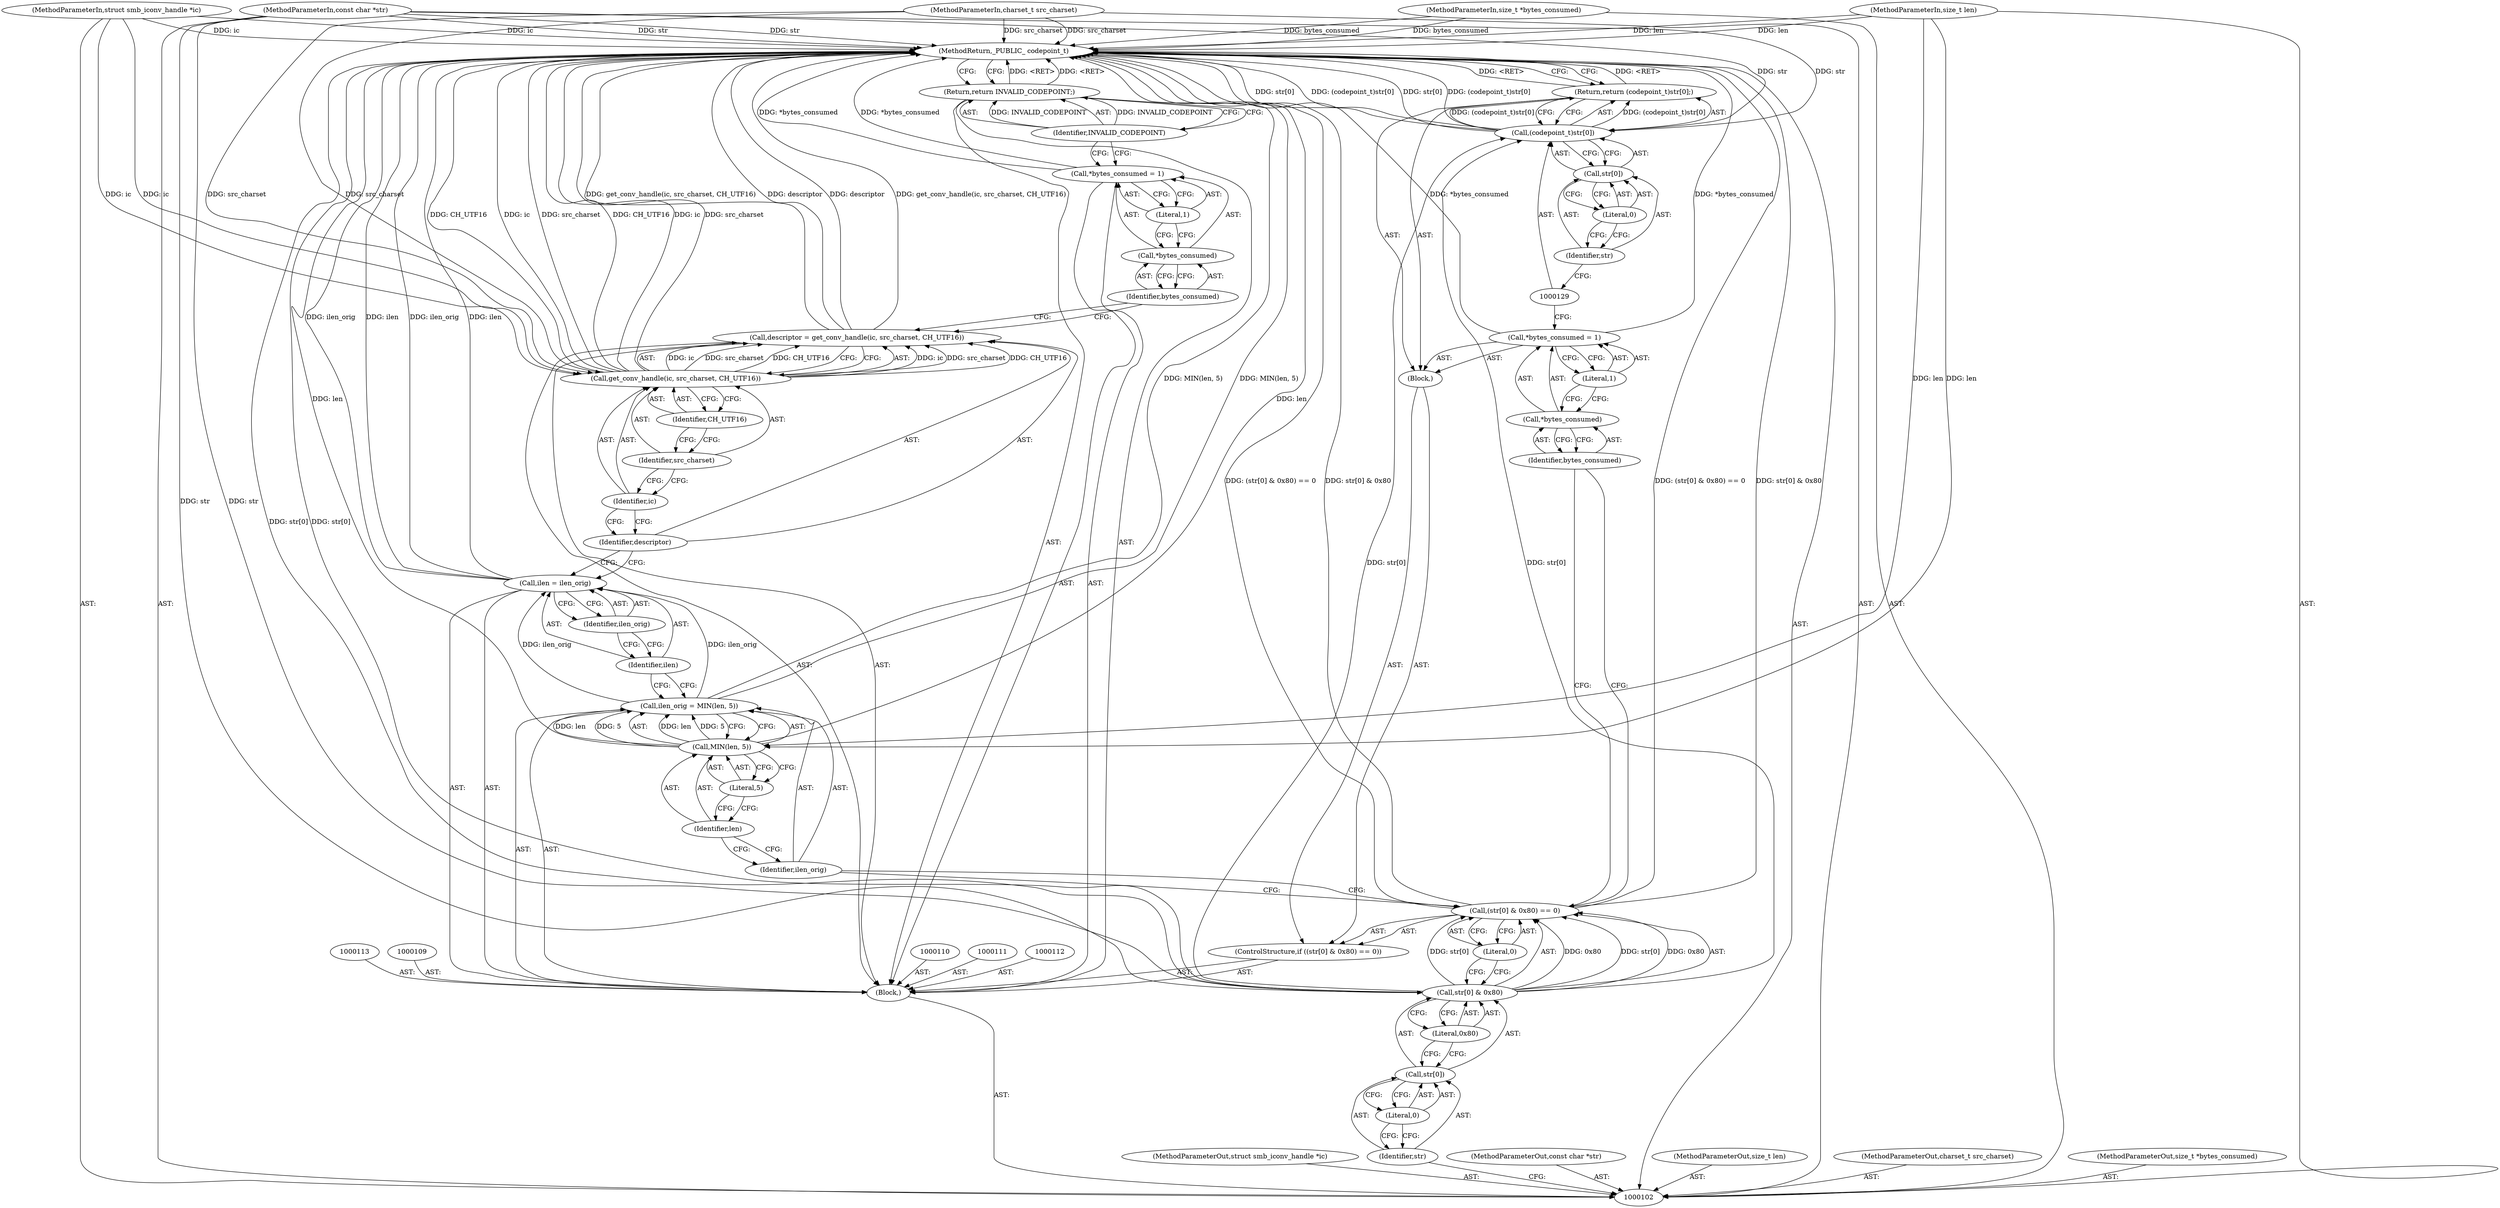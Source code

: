 digraph "0_samba_ba5dbda6d0174a59d221c45cca52ecd232820d48" {
"1000153" [label="(MethodReturn,_PUBLIC_ codepoint_t)"];
"1000114" [label="(ControlStructure,if ((str[0] & 0x80) == 0))"];
"1000119" [label="(Literal,0)"];
"1000120" [label="(Literal,0x80)"];
"1000121" [label="(Literal,0)"];
"1000122" [label="(Block,)"];
"1000115" [label="(Call,(str[0] & 0x80) == 0)"];
"1000116" [label="(Call,str[0] & 0x80)"];
"1000117" [label="(Call,str[0])"];
"1000118" [label="(Identifier,str)"];
"1000123" [label="(Call,*bytes_consumed = 1)"];
"1000124" [label="(Call,*bytes_consumed)"];
"1000126" [label="(Literal,1)"];
"1000125" [label="(Identifier,bytes_consumed)"];
"1000127" [label="(Return,return (codepoint_t)str[0];)"];
"1000130" [label="(Call,str[0])"];
"1000131" [label="(Identifier,str)"];
"1000132" [label="(Literal,0)"];
"1000128" [label="(Call,(codepoint_t)str[0])"];
"1000103" [label="(MethodParameterIn,struct smb_iconv_handle *ic)"];
"1000206" [label="(MethodParameterOut,struct smb_iconv_handle *ic)"];
"1000135" [label="(Call,MIN(len, 5))"];
"1000136" [label="(Identifier,len)"];
"1000137" [label="(Literal,5)"];
"1000133" [label="(Call,ilen_orig = MIN(len, 5))"];
"1000134" [label="(Identifier,ilen_orig)"];
"1000140" [label="(Identifier,ilen_orig)"];
"1000138" [label="(Call,ilen = ilen_orig)"];
"1000139" [label="(Identifier,ilen)"];
"1000143" [label="(Call,get_conv_handle(ic, src_charset, CH_UTF16))"];
"1000144" [label="(Identifier,ic)"];
"1000145" [label="(Identifier,src_charset)"];
"1000146" [label="(Identifier,CH_UTF16)"];
"1000141" [label="(Call,descriptor = get_conv_handle(ic, src_charset, CH_UTF16))"];
"1000142" [label="(Identifier,descriptor)"];
"1000147" [label="(Call,*bytes_consumed = 1)"];
"1000148" [label="(Call,*bytes_consumed)"];
"1000150" [label="(Literal,1)"];
"1000149" [label="(Identifier,bytes_consumed)"];
"1000151" [label="(Return,return INVALID_CODEPOINT;)"];
"1000152" [label="(Identifier,INVALID_CODEPOINT)"];
"1000104" [label="(MethodParameterIn,const char *str)"];
"1000207" [label="(MethodParameterOut,const char *str)"];
"1000105" [label="(MethodParameterIn,size_t len)"];
"1000208" [label="(MethodParameterOut,size_t len)"];
"1000106" [label="(MethodParameterIn,charset_t src_charset)"];
"1000209" [label="(MethodParameterOut,charset_t src_charset)"];
"1000107" [label="(MethodParameterIn,size_t *bytes_consumed)"];
"1000210" [label="(MethodParameterOut,size_t *bytes_consumed)"];
"1000108" [label="(Block,)"];
"1000153" -> "1000102"  [label="AST: "];
"1000153" -> "1000127"  [label="CFG: "];
"1000153" -> "1000151"  [label="CFG: "];
"1000127" -> "1000153"  [label="DDG: <RET>"];
"1000116" -> "1000153"  [label="DDG: str[0]"];
"1000128" -> "1000153"  [label="DDG: str[0]"];
"1000128" -> "1000153"  [label="DDG: (codepoint_t)str[0]"];
"1000141" -> "1000153"  [label="DDG: descriptor"];
"1000141" -> "1000153"  [label="DDG: get_conv_handle(ic, src_charset, CH_UTF16)"];
"1000107" -> "1000153"  [label="DDG: bytes_consumed"];
"1000104" -> "1000153"  [label="DDG: str"];
"1000105" -> "1000153"  [label="DDG: len"];
"1000138" -> "1000153"  [label="DDG: ilen_orig"];
"1000138" -> "1000153"  [label="DDG: ilen"];
"1000115" -> "1000153"  [label="DDG: (str[0] & 0x80) == 0"];
"1000115" -> "1000153"  [label="DDG: str[0] & 0x80"];
"1000147" -> "1000153"  [label="DDG: *bytes_consumed"];
"1000133" -> "1000153"  [label="DDG: MIN(len, 5)"];
"1000143" -> "1000153"  [label="DDG: CH_UTF16"];
"1000143" -> "1000153"  [label="DDG: ic"];
"1000143" -> "1000153"  [label="DDG: src_charset"];
"1000106" -> "1000153"  [label="DDG: src_charset"];
"1000123" -> "1000153"  [label="DDG: *bytes_consumed"];
"1000103" -> "1000153"  [label="DDG: ic"];
"1000135" -> "1000153"  [label="DDG: len"];
"1000151" -> "1000153"  [label="DDG: <RET>"];
"1000114" -> "1000108"  [label="AST: "];
"1000115" -> "1000114"  [label="AST: "];
"1000122" -> "1000114"  [label="AST: "];
"1000119" -> "1000117"  [label="AST: "];
"1000119" -> "1000118"  [label="CFG: "];
"1000117" -> "1000119"  [label="CFG: "];
"1000120" -> "1000116"  [label="AST: "];
"1000120" -> "1000117"  [label="CFG: "];
"1000116" -> "1000120"  [label="CFG: "];
"1000121" -> "1000115"  [label="AST: "];
"1000121" -> "1000116"  [label="CFG: "];
"1000115" -> "1000121"  [label="CFG: "];
"1000122" -> "1000114"  [label="AST: "];
"1000123" -> "1000122"  [label="AST: "];
"1000127" -> "1000122"  [label="AST: "];
"1000115" -> "1000114"  [label="AST: "];
"1000115" -> "1000121"  [label="CFG: "];
"1000116" -> "1000115"  [label="AST: "];
"1000121" -> "1000115"  [label="AST: "];
"1000125" -> "1000115"  [label="CFG: "];
"1000134" -> "1000115"  [label="CFG: "];
"1000115" -> "1000153"  [label="DDG: (str[0] & 0x80) == 0"];
"1000115" -> "1000153"  [label="DDG: str[0] & 0x80"];
"1000116" -> "1000115"  [label="DDG: str[0]"];
"1000116" -> "1000115"  [label="DDG: 0x80"];
"1000116" -> "1000115"  [label="AST: "];
"1000116" -> "1000120"  [label="CFG: "];
"1000117" -> "1000116"  [label="AST: "];
"1000120" -> "1000116"  [label="AST: "];
"1000121" -> "1000116"  [label="CFG: "];
"1000116" -> "1000153"  [label="DDG: str[0]"];
"1000116" -> "1000115"  [label="DDG: str[0]"];
"1000116" -> "1000115"  [label="DDG: 0x80"];
"1000104" -> "1000116"  [label="DDG: str"];
"1000116" -> "1000128"  [label="DDG: str[0]"];
"1000117" -> "1000116"  [label="AST: "];
"1000117" -> "1000119"  [label="CFG: "];
"1000118" -> "1000117"  [label="AST: "];
"1000119" -> "1000117"  [label="AST: "];
"1000120" -> "1000117"  [label="CFG: "];
"1000118" -> "1000117"  [label="AST: "];
"1000118" -> "1000102"  [label="CFG: "];
"1000119" -> "1000118"  [label="CFG: "];
"1000123" -> "1000122"  [label="AST: "];
"1000123" -> "1000126"  [label="CFG: "];
"1000124" -> "1000123"  [label="AST: "];
"1000126" -> "1000123"  [label="AST: "];
"1000129" -> "1000123"  [label="CFG: "];
"1000123" -> "1000153"  [label="DDG: *bytes_consumed"];
"1000124" -> "1000123"  [label="AST: "];
"1000124" -> "1000125"  [label="CFG: "];
"1000125" -> "1000124"  [label="AST: "];
"1000126" -> "1000124"  [label="CFG: "];
"1000126" -> "1000123"  [label="AST: "];
"1000126" -> "1000124"  [label="CFG: "];
"1000123" -> "1000126"  [label="CFG: "];
"1000125" -> "1000124"  [label="AST: "];
"1000125" -> "1000115"  [label="CFG: "];
"1000124" -> "1000125"  [label="CFG: "];
"1000127" -> "1000122"  [label="AST: "];
"1000127" -> "1000128"  [label="CFG: "];
"1000128" -> "1000127"  [label="AST: "];
"1000153" -> "1000127"  [label="CFG: "];
"1000127" -> "1000153"  [label="DDG: <RET>"];
"1000128" -> "1000127"  [label="DDG: (codepoint_t)str[0]"];
"1000130" -> "1000128"  [label="AST: "];
"1000130" -> "1000132"  [label="CFG: "];
"1000131" -> "1000130"  [label="AST: "];
"1000132" -> "1000130"  [label="AST: "];
"1000128" -> "1000130"  [label="CFG: "];
"1000131" -> "1000130"  [label="AST: "];
"1000131" -> "1000129"  [label="CFG: "];
"1000132" -> "1000131"  [label="CFG: "];
"1000132" -> "1000130"  [label="AST: "];
"1000132" -> "1000131"  [label="CFG: "];
"1000130" -> "1000132"  [label="CFG: "];
"1000128" -> "1000127"  [label="AST: "];
"1000128" -> "1000130"  [label="CFG: "];
"1000129" -> "1000128"  [label="AST: "];
"1000130" -> "1000128"  [label="AST: "];
"1000127" -> "1000128"  [label="CFG: "];
"1000128" -> "1000153"  [label="DDG: str[0]"];
"1000128" -> "1000153"  [label="DDG: (codepoint_t)str[0]"];
"1000128" -> "1000127"  [label="DDG: (codepoint_t)str[0]"];
"1000116" -> "1000128"  [label="DDG: str[0]"];
"1000104" -> "1000128"  [label="DDG: str"];
"1000103" -> "1000102"  [label="AST: "];
"1000103" -> "1000153"  [label="DDG: ic"];
"1000103" -> "1000143"  [label="DDG: ic"];
"1000206" -> "1000102"  [label="AST: "];
"1000135" -> "1000133"  [label="AST: "];
"1000135" -> "1000137"  [label="CFG: "];
"1000136" -> "1000135"  [label="AST: "];
"1000137" -> "1000135"  [label="AST: "];
"1000133" -> "1000135"  [label="CFG: "];
"1000135" -> "1000153"  [label="DDG: len"];
"1000135" -> "1000133"  [label="DDG: len"];
"1000135" -> "1000133"  [label="DDG: 5"];
"1000105" -> "1000135"  [label="DDG: len"];
"1000136" -> "1000135"  [label="AST: "];
"1000136" -> "1000134"  [label="CFG: "];
"1000137" -> "1000136"  [label="CFG: "];
"1000137" -> "1000135"  [label="AST: "];
"1000137" -> "1000136"  [label="CFG: "];
"1000135" -> "1000137"  [label="CFG: "];
"1000133" -> "1000108"  [label="AST: "];
"1000133" -> "1000135"  [label="CFG: "];
"1000134" -> "1000133"  [label="AST: "];
"1000135" -> "1000133"  [label="AST: "];
"1000139" -> "1000133"  [label="CFG: "];
"1000133" -> "1000153"  [label="DDG: MIN(len, 5)"];
"1000135" -> "1000133"  [label="DDG: len"];
"1000135" -> "1000133"  [label="DDG: 5"];
"1000133" -> "1000138"  [label="DDG: ilen_orig"];
"1000134" -> "1000133"  [label="AST: "];
"1000134" -> "1000115"  [label="CFG: "];
"1000136" -> "1000134"  [label="CFG: "];
"1000140" -> "1000138"  [label="AST: "];
"1000140" -> "1000139"  [label="CFG: "];
"1000138" -> "1000140"  [label="CFG: "];
"1000138" -> "1000108"  [label="AST: "];
"1000138" -> "1000140"  [label="CFG: "];
"1000139" -> "1000138"  [label="AST: "];
"1000140" -> "1000138"  [label="AST: "];
"1000142" -> "1000138"  [label="CFG: "];
"1000138" -> "1000153"  [label="DDG: ilen_orig"];
"1000138" -> "1000153"  [label="DDG: ilen"];
"1000133" -> "1000138"  [label="DDG: ilen_orig"];
"1000139" -> "1000138"  [label="AST: "];
"1000139" -> "1000133"  [label="CFG: "];
"1000140" -> "1000139"  [label="CFG: "];
"1000143" -> "1000141"  [label="AST: "];
"1000143" -> "1000146"  [label="CFG: "];
"1000144" -> "1000143"  [label="AST: "];
"1000145" -> "1000143"  [label="AST: "];
"1000146" -> "1000143"  [label="AST: "];
"1000141" -> "1000143"  [label="CFG: "];
"1000143" -> "1000153"  [label="DDG: CH_UTF16"];
"1000143" -> "1000153"  [label="DDG: ic"];
"1000143" -> "1000153"  [label="DDG: src_charset"];
"1000143" -> "1000141"  [label="DDG: ic"];
"1000143" -> "1000141"  [label="DDG: src_charset"];
"1000143" -> "1000141"  [label="DDG: CH_UTF16"];
"1000103" -> "1000143"  [label="DDG: ic"];
"1000106" -> "1000143"  [label="DDG: src_charset"];
"1000144" -> "1000143"  [label="AST: "];
"1000144" -> "1000142"  [label="CFG: "];
"1000145" -> "1000144"  [label="CFG: "];
"1000145" -> "1000143"  [label="AST: "];
"1000145" -> "1000144"  [label="CFG: "];
"1000146" -> "1000145"  [label="CFG: "];
"1000146" -> "1000143"  [label="AST: "];
"1000146" -> "1000145"  [label="CFG: "];
"1000143" -> "1000146"  [label="CFG: "];
"1000141" -> "1000108"  [label="AST: "];
"1000141" -> "1000143"  [label="CFG: "];
"1000142" -> "1000141"  [label="AST: "];
"1000143" -> "1000141"  [label="AST: "];
"1000149" -> "1000141"  [label="CFG: "];
"1000141" -> "1000153"  [label="DDG: descriptor"];
"1000141" -> "1000153"  [label="DDG: get_conv_handle(ic, src_charset, CH_UTF16)"];
"1000143" -> "1000141"  [label="DDG: ic"];
"1000143" -> "1000141"  [label="DDG: src_charset"];
"1000143" -> "1000141"  [label="DDG: CH_UTF16"];
"1000142" -> "1000141"  [label="AST: "];
"1000142" -> "1000138"  [label="CFG: "];
"1000144" -> "1000142"  [label="CFG: "];
"1000147" -> "1000108"  [label="AST: "];
"1000147" -> "1000150"  [label="CFG: "];
"1000148" -> "1000147"  [label="AST: "];
"1000150" -> "1000147"  [label="AST: "];
"1000152" -> "1000147"  [label="CFG: "];
"1000147" -> "1000153"  [label="DDG: *bytes_consumed"];
"1000148" -> "1000147"  [label="AST: "];
"1000148" -> "1000149"  [label="CFG: "];
"1000149" -> "1000148"  [label="AST: "];
"1000150" -> "1000148"  [label="CFG: "];
"1000150" -> "1000147"  [label="AST: "];
"1000150" -> "1000148"  [label="CFG: "];
"1000147" -> "1000150"  [label="CFG: "];
"1000149" -> "1000148"  [label="AST: "];
"1000149" -> "1000141"  [label="CFG: "];
"1000148" -> "1000149"  [label="CFG: "];
"1000151" -> "1000108"  [label="AST: "];
"1000151" -> "1000152"  [label="CFG: "];
"1000152" -> "1000151"  [label="AST: "];
"1000153" -> "1000151"  [label="CFG: "];
"1000151" -> "1000153"  [label="DDG: <RET>"];
"1000152" -> "1000151"  [label="DDG: INVALID_CODEPOINT"];
"1000152" -> "1000151"  [label="AST: "];
"1000152" -> "1000147"  [label="CFG: "];
"1000151" -> "1000152"  [label="CFG: "];
"1000152" -> "1000151"  [label="DDG: INVALID_CODEPOINT"];
"1000104" -> "1000102"  [label="AST: "];
"1000104" -> "1000153"  [label="DDG: str"];
"1000104" -> "1000116"  [label="DDG: str"];
"1000104" -> "1000128"  [label="DDG: str"];
"1000207" -> "1000102"  [label="AST: "];
"1000105" -> "1000102"  [label="AST: "];
"1000105" -> "1000153"  [label="DDG: len"];
"1000105" -> "1000135"  [label="DDG: len"];
"1000208" -> "1000102"  [label="AST: "];
"1000106" -> "1000102"  [label="AST: "];
"1000106" -> "1000153"  [label="DDG: src_charset"];
"1000106" -> "1000143"  [label="DDG: src_charset"];
"1000209" -> "1000102"  [label="AST: "];
"1000107" -> "1000102"  [label="AST: "];
"1000107" -> "1000153"  [label="DDG: bytes_consumed"];
"1000210" -> "1000102"  [label="AST: "];
"1000108" -> "1000102"  [label="AST: "];
"1000109" -> "1000108"  [label="AST: "];
"1000110" -> "1000108"  [label="AST: "];
"1000111" -> "1000108"  [label="AST: "];
"1000112" -> "1000108"  [label="AST: "];
"1000113" -> "1000108"  [label="AST: "];
"1000114" -> "1000108"  [label="AST: "];
"1000133" -> "1000108"  [label="AST: "];
"1000138" -> "1000108"  [label="AST: "];
"1000141" -> "1000108"  [label="AST: "];
"1000147" -> "1000108"  [label="AST: "];
"1000151" -> "1000108"  [label="AST: "];
}
